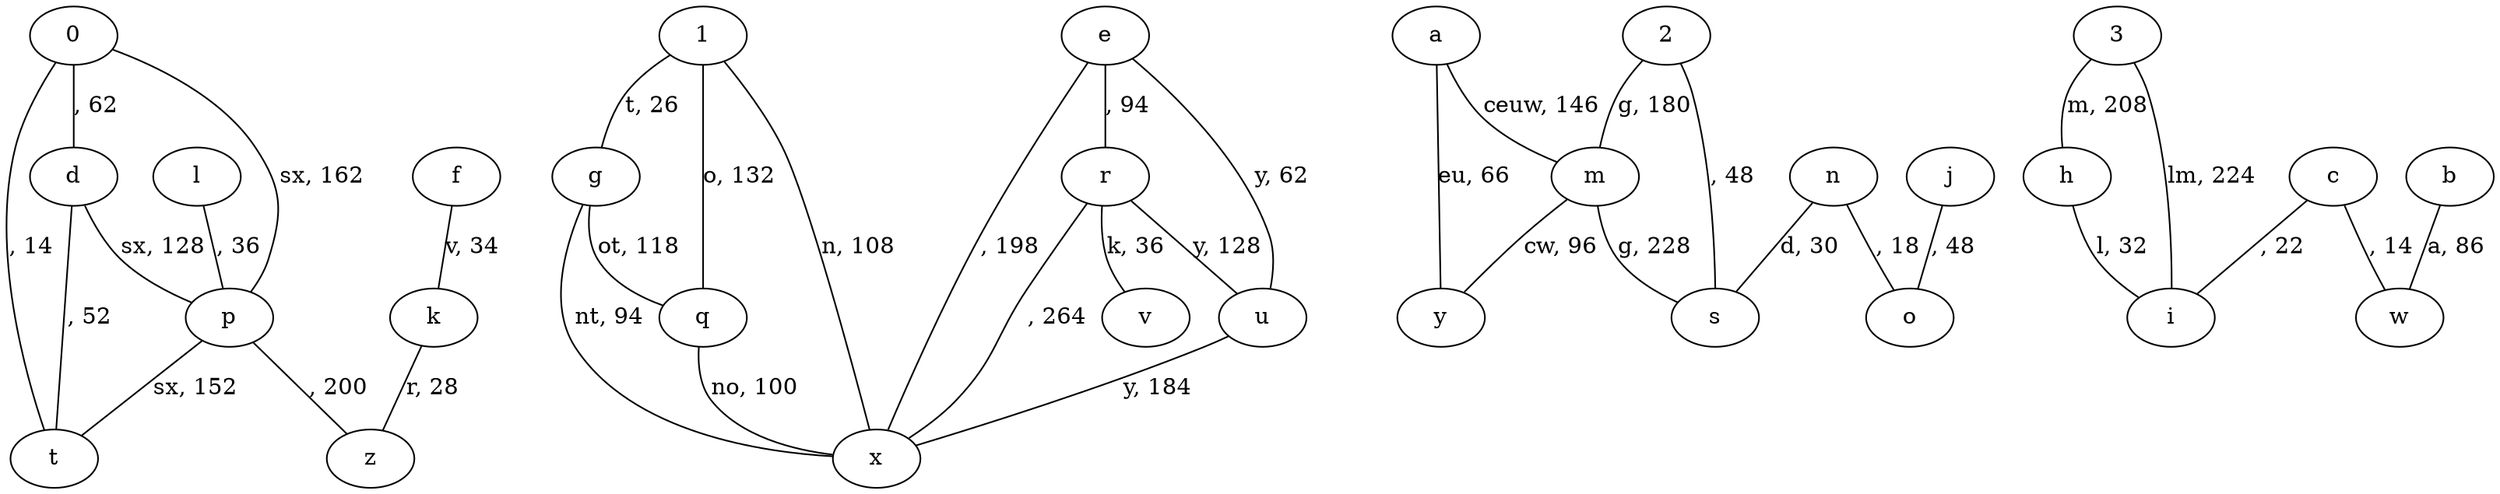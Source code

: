 graph Cave1 {

0 -- d [ label = ", 62"];
0 -- p [ label = "sx, 162"];
0 -- t [ label = ", 14"];
1 -- g [ label = "t, 26"];
1 -- q [ label = "o, 132"];
1 -- x [ label = "n, 108"];

d -- p [ label = "sx, 128"];
d -- t [ label = ", 52"];
f -- k [ label = "v, 34"];
k -- z [ label = "r, 28"];
l -- p [ label = ", 36"];
p -- t [ label = "sx, 152"];
p -- z [ label = ", 200"];

e -- r [ label = ", 94"];
e -- u [ label = "y, 62"];
e -- x [ label = ", 198"];
g -- q [ label = "ot, 118"];
g -- x [ label = "nt, 94"];
q -- x [ label = "no, 100"];
r -- u [ label = "y, 128"];
r -- v [ label = "k, 36"];
r -- x [ label = ", 264"];
u -- x [ label = "y, 184"];


2 -- m [ label = "g, 180"];
2 -- s [ label = ", 48"];
a -- m [ label = "ceuw, 146"];
a -- y [ label = "eu, 66"];
m -- s [ label = "g, 228"];
m -- y [ label = "cw, 96"];
n -- o [ label = ", 18"];
n -- s [ label = "d, 30"];

3 -- h [ label = "m, 208"];
3 -- i [ label = "lm, 224"];
b -- w [ label = "a, 86"];
c -- i [ label = ", 22"];
c -- w [ label = ", 14"];
h -- i [ label = "l, 32"];
j -- o [ label = ", 48"];



}